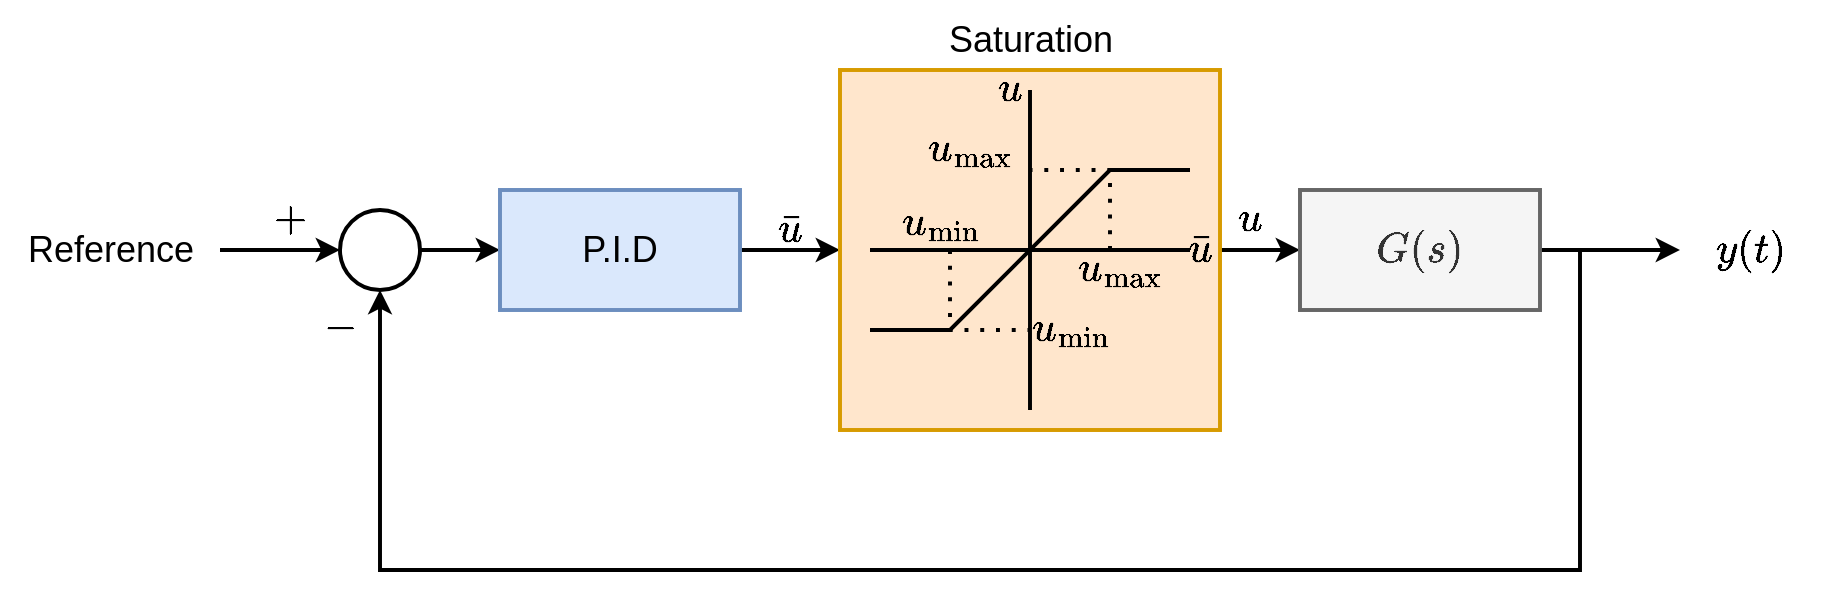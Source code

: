 <mxfile version="26.0.9">
  <diagram name="Page-1" id="IrYn45HdauGdHS_oQLYs">
    <mxGraphModel dx="1223" dy="901" grid="1" gridSize="10" guides="1" tooltips="1" connect="1" arrows="1" fold="1" page="1" pageScale="1" pageWidth="1169" pageHeight="827" math="1" shadow="0">
      <root>
        <mxCell id="0" />
        <mxCell id="1" parent="0" />
        <mxCell id="LUtMKzU3TpNbmgjejrSW-3" value="" style="edgeStyle=orthogonalEdgeStyle;rounded=0;orthogonalLoop=1;jettySize=auto;html=1;fontSize=18;strokeWidth=1.968;" edge="1" parent="1" source="LUtMKzU3TpNbmgjejrSW-1" target="LUtMKzU3TpNbmgjejrSW-2">
          <mxGeometry relative="1" as="geometry" />
        </mxCell>
        <mxCell id="LUtMKzU3TpNbmgjejrSW-1" value="" style="ellipse;whiteSpace=wrap;html=1;aspect=fixed;fontSize=18;strokeWidth=1.968;" vertex="1" parent="1">
          <mxGeometry x="380" y="340" width="40" height="40" as="geometry" />
        </mxCell>
        <mxCell id="LUtMKzU3TpNbmgjejrSW-5" value="" style="edgeStyle=orthogonalEdgeStyle;rounded=0;orthogonalLoop=1;jettySize=auto;html=1;fontSize=18;strokeWidth=1.968;" edge="1" parent="1" source="LUtMKzU3TpNbmgjejrSW-2" target="LUtMKzU3TpNbmgjejrSW-4">
          <mxGeometry relative="1" as="geometry" />
        </mxCell>
        <mxCell id="LUtMKzU3TpNbmgjejrSW-2" value="P.I.D" style="whiteSpace=wrap;html=1;fontSize=18;strokeWidth=1.968;fillColor=#dae8fc;strokeColor=#6c8ebf;" vertex="1" parent="1">
          <mxGeometry x="460" y="330" width="120" height="60" as="geometry" />
        </mxCell>
        <mxCell id="LUtMKzU3TpNbmgjejrSW-7" value="" style="edgeStyle=orthogonalEdgeStyle;rounded=0;orthogonalLoop=1;jettySize=auto;html=1;fontSize=18;strokeWidth=1.968;" edge="1" parent="1" source="LUtMKzU3TpNbmgjejrSW-4" target="LUtMKzU3TpNbmgjejrSW-6">
          <mxGeometry relative="1" as="geometry" />
        </mxCell>
        <mxCell id="LUtMKzU3TpNbmgjejrSW-4" value="" style="whiteSpace=wrap;html=1;fontSize=18;strokeWidth=1.968;fillColor=#ffe6cc;strokeColor=#d79b00;" vertex="1" parent="1">
          <mxGeometry x="630" y="270" width="190" height="180" as="geometry" />
        </mxCell>
        <mxCell id="LUtMKzU3TpNbmgjejrSW-11" style="edgeStyle=orthogonalEdgeStyle;rounded=0;orthogonalLoop=1;jettySize=auto;html=1;fontSize=18;strokeWidth=1.968;" edge="1" parent="1" source="LUtMKzU3TpNbmgjejrSW-6" target="LUtMKzU3TpNbmgjejrSW-10">
          <mxGeometry relative="1" as="geometry" />
        </mxCell>
        <mxCell id="LUtMKzU3TpNbmgjejrSW-12" style="edgeStyle=orthogonalEdgeStyle;rounded=0;orthogonalLoop=1;jettySize=auto;html=1;entryX=0.5;entryY=1;entryDx=0;entryDy=0;fontSize=18;strokeWidth=1.968;" edge="1" parent="1" source="LUtMKzU3TpNbmgjejrSW-6" target="LUtMKzU3TpNbmgjejrSW-1">
          <mxGeometry relative="1" as="geometry">
            <Array as="points">
              <mxPoint x="1000" y="360" />
              <mxPoint x="1000" y="520" />
              <mxPoint x="400" y="520" />
            </Array>
          </mxGeometry>
        </mxCell>
        <mxCell id="LUtMKzU3TpNbmgjejrSW-6" value="\[G(s)\]" style="whiteSpace=wrap;html=1;fontSize=18;strokeWidth=1.968;fillColor=#f5f5f5;fontColor=#333333;strokeColor=#666666;" vertex="1" parent="1">
          <mxGeometry x="860" y="330" width="120" height="60" as="geometry" />
        </mxCell>
        <mxCell id="LUtMKzU3TpNbmgjejrSW-9" style="edgeStyle=orthogonalEdgeStyle;rounded=0;orthogonalLoop=1;jettySize=auto;html=1;entryX=0;entryY=0.5;entryDx=0;entryDy=0;fontSize=18;strokeWidth=1.968;" edge="1" parent="1" source="LUtMKzU3TpNbmgjejrSW-8" target="LUtMKzU3TpNbmgjejrSW-1">
          <mxGeometry relative="1" as="geometry" />
        </mxCell>
        <mxCell id="LUtMKzU3TpNbmgjejrSW-8" value="Reference" style="text;html=1;align=center;verticalAlign=middle;resizable=0;points=[];autosize=1;strokeColor=none;fillColor=none;fontSize=18;strokeWidth=1.968;" vertex="1" parent="1">
          <mxGeometry x="210" y="340" width="110" height="40" as="geometry" />
        </mxCell>
        <mxCell id="LUtMKzU3TpNbmgjejrSW-10" value="\(y(t)\)" style="text;html=1;align=center;verticalAlign=middle;resizable=0;points=[];autosize=1;strokeColor=none;fillColor=none;fontSize=18;strokeWidth=1.968;" vertex="1" parent="1">
          <mxGeometry x="1050" y="340" width="70" height="40" as="geometry" />
        </mxCell>
        <mxCell id="LUtMKzU3TpNbmgjejrSW-13" value="\[-\]" style="text;html=1;align=center;verticalAlign=middle;resizable=0;points=[];autosize=1;strokeColor=none;fillColor=none;fontSize=18;strokeWidth=1.968;" vertex="1" parent="1">
          <mxGeometry x="355" y="379" width="50" height="40" as="geometry" />
        </mxCell>
        <mxCell id="LUtMKzU3TpNbmgjejrSW-14" value="\[+\]" style="text;html=1;align=center;verticalAlign=middle;resizable=0;points=[];autosize=1;strokeColor=none;fillColor=none;fontSize=18;strokeWidth=1.968;" vertex="1" parent="1">
          <mxGeometry x="330" y="325" width="50" height="40" as="geometry" />
        </mxCell>
        <mxCell id="LUtMKzU3TpNbmgjejrSW-17" value="\[\bar u\]" style="text;html=1;align=center;verticalAlign=middle;resizable=0;points=[];autosize=1;strokeColor=none;fillColor=none;fontSize=18;strokeWidth=1.968;" vertex="1" parent="1">
          <mxGeometry x="560" y="330" width="90" height="40" as="geometry" />
        </mxCell>
        <mxCell id="LUtMKzU3TpNbmgjejrSW-18" value="\[u\]" style="text;html=1;align=center;verticalAlign=middle;resizable=0;points=[];autosize=1;strokeColor=none;fillColor=none;fontSize=18;strokeWidth=1.968;" vertex="1" parent="1">
          <mxGeometry x="810" y="325" width="50" height="40" as="geometry" />
        </mxCell>
        <mxCell id="LUtMKzU3TpNbmgjejrSW-28" value="" style="group;strokeWidth=1.968;" vertex="1" connectable="0" parent="1">
          <mxGeometry x="610" y="280" width="245" height="160" as="geometry" />
        </mxCell>
        <mxCell id="LUtMKzU3TpNbmgjejrSW-15" value="" style="endArrow=none;html=1;rounded=0;strokeWidth=1.968;" edge="1" parent="LUtMKzU3TpNbmgjejrSW-28">
          <mxGeometry width="50" height="50" relative="1" as="geometry">
            <mxPoint x="115" y="160" as="sourcePoint" />
            <mxPoint x="115" as="targetPoint" />
          </mxGeometry>
        </mxCell>
        <mxCell id="LUtMKzU3TpNbmgjejrSW-16" value="" style="endArrow=none;html=1;rounded=0;strokeWidth=1.968;" edge="1" parent="LUtMKzU3TpNbmgjejrSW-28">
          <mxGeometry width="50" height="50" relative="1" as="geometry">
            <mxPoint x="35" y="80" as="sourcePoint" />
            <mxPoint x="195" y="80" as="targetPoint" />
          </mxGeometry>
        </mxCell>
        <mxCell id="LUtMKzU3TpNbmgjejrSW-19" value="" style="endArrow=none;html=1;rounded=0;strokeWidth=1.968;" edge="1" parent="LUtMKzU3TpNbmgjejrSW-28">
          <mxGeometry width="50" height="50" relative="1" as="geometry">
            <mxPoint x="35" y="120" as="sourcePoint" />
            <mxPoint x="195" y="40" as="targetPoint" />
            <Array as="points">
              <mxPoint x="75" y="120" />
              <mxPoint x="155" y="40" />
            </Array>
          </mxGeometry>
        </mxCell>
        <mxCell id="LUtMKzU3TpNbmgjejrSW-22" value="" style="endArrow=none;dashed=1;html=1;dashPattern=1 3;strokeWidth=1.968;rounded=0;" edge="1" parent="LUtMKzU3TpNbmgjejrSW-28">
          <mxGeometry width="50" height="50" relative="1" as="geometry">
            <mxPoint x="155" y="80" as="sourcePoint" />
            <mxPoint x="115" y="40" as="targetPoint" />
            <Array as="points">
              <mxPoint x="155" y="40" />
            </Array>
          </mxGeometry>
        </mxCell>
        <mxCell id="LUtMKzU3TpNbmgjejrSW-23" value="\[u_\text{max}\]" style="text;html=1;align=center;verticalAlign=middle;resizable=0;points=[];autosize=1;strokeColor=none;fillColor=none;fontSize=18;strokeWidth=1.968;" vertex="1" parent="LUtMKzU3TpNbmgjejrSW-28">
          <mxGeometry x="90" y="70" width="140" height="40" as="geometry" />
        </mxCell>
        <mxCell id="LUtMKzU3TpNbmgjejrSW-24" value="\[u_\text{max}\]" style="text;html=1;align=center;verticalAlign=middle;resizable=0;points=[];autosize=1;strokeColor=none;fillColor=none;fontSize=18;strokeWidth=1.968;" vertex="1" parent="LUtMKzU3TpNbmgjejrSW-28">
          <mxGeometry x="15" y="10" width="140" height="40" as="geometry" />
        </mxCell>
        <mxCell id="LUtMKzU3TpNbmgjejrSW-25" value="\[u_\text{min}\]" style="text;html=1;align=center;verticalAlign=middle;resizable=0;points=[];autosize=1;strokeColor=none;fillColor=none;fontSize=18;strokeWidth=1.968;" vertex="1" parent="LUtMKzU3TpNbmgjejrSW-28">
          <mxGeometry y="47" width="140" height="40" as="geometry" />
        </mxCell>
        <mxCell id="LUtMKzU3TpNbmgjejrSW-26" value="\[u_\text{min}\]" style="text;html=1;align=center;verticalAlign=middle;resizable=0;points=[];autosize=1;strokeColor=none;fillColor=none;fontSize=18;strokeWidth=1.968;" vertex="1" parent="LUtMKzU3TpNbmgjejrSW-28">
          <mxGeometry x="65" y="100" width="140" height="40" as="geometry" />
        </mxCell>
        <mxCell id="LUtMKzU3TpNbmgjejrSW-27" value="" style="endArrow=none;dashed=1;html=1;dashPattern=1 3;strokeWidth=1.968;rounded=0;" edge="1" parent="LUtMKzU3TpNbmgjejrSW-28">
          <mxGeometry width="50" height="50" relative="1" as="geometry">
            <mxPoint x="75" y="80" as="sourcePoint" />
            <mxPoint x="115" y="120" as="targetPoint" />
            <Array as="points">
              <mxPoint x="75" y="120" />
            </Array>
          </mxGeometry>
        </mxCell>
        <mxCell id="LUtMKzU3TpNbmgjejrSW-20" value="\[\bar u\]" style="text;html=1;align=center;verticalAlign=middle;resizable=0;points=[];autosize=1;strokeColor=none;fillColor=none;fontSize=18;strokeWidth=1.968;" vertex="1" parent="LUtMKzU3TpNbmgjejrSW-28">
          <mxGeometry x="155" y="60" width="90" height="40" as="geometry" />
        </mxCell>
        <mxCell id="LUtMKzU3TpNbmgjejrSW-21" value="\[u\]" style="text;html=1;align=center;verticalAlign=middle;resizable=0;points=[];autosize=1;strokeColor=none;fillColor=none;fontSize=18;strokeWidth=1.968;" vertex="1" parent="LUtMKzU3TpNbmgjejrSW-28">
          <mxGeometry x="80" y="-20" width="50" height="40" as="geometry" />
        </mxCell>
        <mxCell id="LUtMKzU3TpNbmgjejrSW-29" value="Saturation" style="text;html=1;align=center;verticalAlign=middle;resizable=0;points=[];autosize=1;strokeColor=none;fillColor=none;fontSize=18;" vertex="1" parent="1">
          <mxGeometry x="670" y="235" width="110" height="40" as="geometry" />
        </mxCell>
      </root>
    </mxGraphModel>
  </diagram>
</mxfile>
